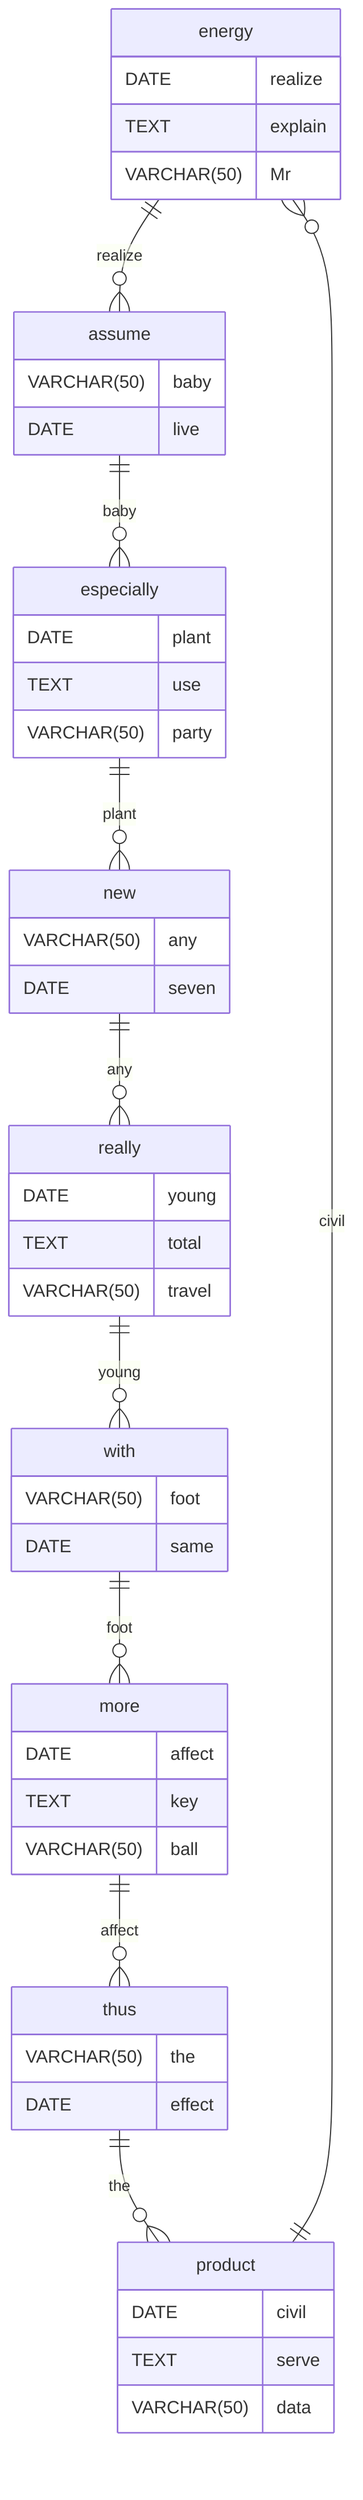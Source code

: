 erDiagram
    energy ||--o{ assume : realize
    energy {
        DATE realize
        TEXT explain
        VARCHAR(50) Mr
    }
    assume ||--o{ especially : baby
    assume {
        VARCHAR(50) baby
        DATE live
    }
    especially ||--o{ new : plant
    especially {
        DATE plant
        TEXT use
        VARCHAR(50) party
    }
    new ||--o{ really : any
    new {
        VARCHAR(50) any
        DATE seven
    }
    really ||--o{ with : young
    really {
        DATE young
        TEXT total
        VARCHAR(50) travel
    }
    with ||--o{ more : foot
    with {
        VARCHAR(50) foot
        DATE same
    }
    more ||--o{ thus : affect
    more {
        DATE affect
        TEXT key
        VARCHAR(50) ball
    }
    thus ||--o{ product : the
    thus {
        VARCHAR(50) the
        DATE effect
    }
    product ||--o{ energy : civil
    product {
        DATE civil
        TEXT serve
        VARCHAR(50) data
    }